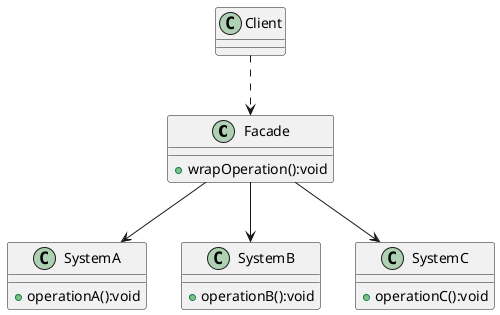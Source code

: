 @startuml
'https://plantuml.com/class-diagram

class Facade{
 + wrapOperation():void
}

class SystemA{
 + operationA():void
}

class SystemB{
 + operationB():void
}

class SystemC{
 + operationC():void
}

class Client{}

Client ..> Facade

Facade --> SystemA
Facade --> SystemB
Facade --> SystemC
@enduml